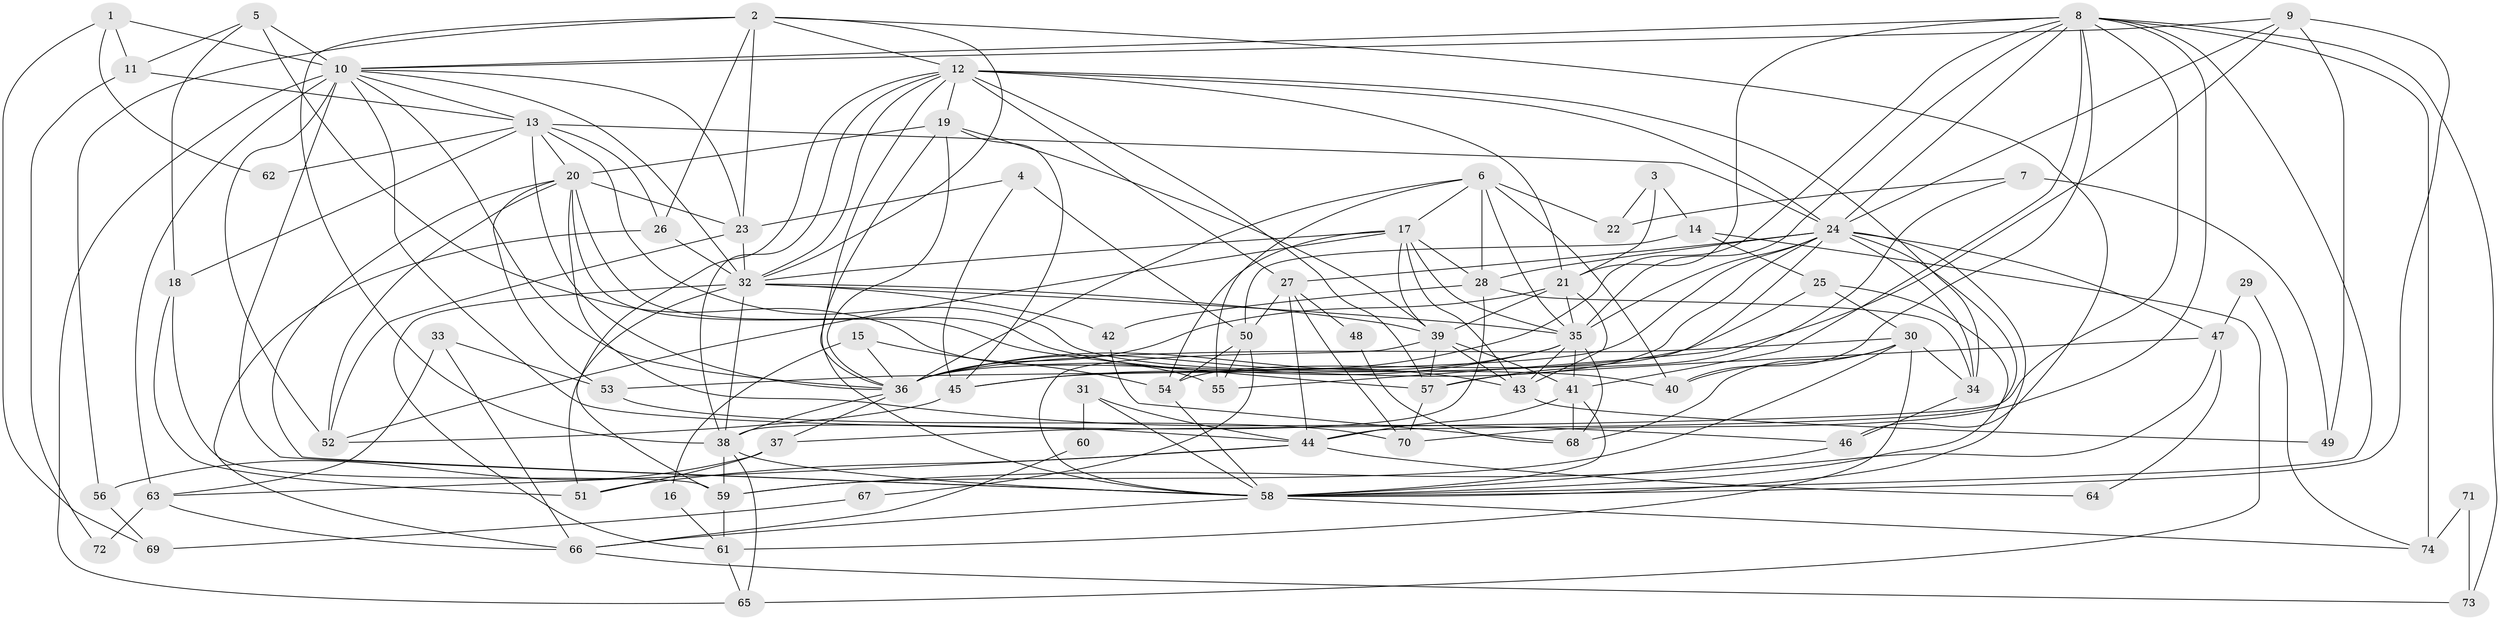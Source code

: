 // original degree distribution, {4: 0.3333333333333333, 5: 0.14965986394557823, 3: 0.2925170068027211, 6: 0.10884353741496598, 2: 0.08843537414965986, 7: 0.013605442176870748, 9: 0.006802721088435374, 8: 0.006802721088435374}
// Generated by graph-tools (version 1.1) at 2025/36/03/09/25 02:36:27]
// undirected, 74 vertices, 201 edges
graph export_dot {
graph [start="1"]
  node [color=gray90,style=filled];
  1;
  2;
  3;
  4;
  5;
  6;
  7;
  8;
  9;
  10;
  11;
  12;
  13;
  14;
  15;
  16;
  17;
  18;
  19;
  20;
  21;
  22;
  23;
  24;
  25;
  26;
  27;
  28;
  29;
  30;
  31;
  32;
  33;
  34;
  35;
  36;
  37;
  38;
  39;
  40;
  41;
  42;
  43;
  44;
  45;
  46;
  47;
  48;
  49;
  50;
  51;
  52;
  53;
  54;
  55;
  56;
  57;
  58;
  59;
  60;
  61;
  62;
  63;
  64;
  65;
  66;
  67;
  68;
  69;
  70;
  71;
  72;
  73;
  74;
  1 -- 10 [weight=1.0];
  1 -- 11 [weight=1.0];
  1 -- 62 [weight=1.0];
  1 -- 69 [weight=1.0];
  2 -- 12 [weight=1.0];
  2 -- 23 [weight=1.0];
  2 -- 26 [weight=1.0];
  2 -- 32 [weight=1.0];
  2 -- 38 [weight=1.0];
  2 -- 46 [weight=1.0];
  2 -- 56 [weight=1.0];
  3 -- 14 [weight=1.0];
  3 -- 21 [weight=1.0];
  3 -- 22 [weight=1.0];
  4 -- 23 [weight=1.0];
  4 -- 45 [weight=1.0];
  4 -- 50 [weight=1.0];
  5 -- 10 [weight=2.0];
  5 -- 11 [weight=1.0];
  5 -- 18 [weight=1.0];
  5 -- 55 [weight=1.0];
  6 -- 17 [weight=1.0];
  6 -- 22 [weight=1.0];
  6 -- 28 [weight=2.0];
  6 -- 35 [weight=1.0];
  6 -- 36 [weight=1.0];
  6 -- 40 [weight=1.0];
  6 -- 55 [weight=1.0];
  7 -- 22 [weight=1.0];
  7 -- 49 [weight=1.0];
  7 -- 57 [weight=1.0];
  8 -- 10 [weight=1.0];
  8 -- 21 [weight=2.0];
  8 -- 24 [weight=1.0];
  8 -- 35 [weight=1.0];
  8 -- 36 [weight=1.0];
  8 -- 37 [weight=1.0];
  8 -- 40 [weight=1.0];
  8 -- 41 [weight=1.0];
  8 -- 58 [weight=1.0];
  8 -- 70 [weight=1.0];
  8 -- 73 [weight=1.0];
  8 -- 74 [weight=2.0];
  9 -- 10 [weight=1.0];
  9 -- 24 [weight=1.0];
  9 -- 49 [weight=1.0];
  9 -- 55 [weight=1.0];
  9 -- 58 [weight=1.0];
  10 -- 13 [weight=1.0];
  10 -- 23 [weight=1.0];
  10 -- 32 [weight=1.0];
  10 -- 36 [weight=1.0];
  10 -- 44 [weight=1.0];
  10 -- 52 [weight=1.0];
  10 -- 58 [weight=1.0];
  10 -- 63 [weight=2.0];
  10 -- 65 [weight=1.0];
  11 -- 13 [weight=1.0];
  11 -- 72 [weight=1.0];
  12 -- 19 [weight=1.0];
  12 -- 21 [weight=1.0];
  12 -- 24 [weight=1.0];
  12 -- 27 [weight=2.0];
  12 -- 32 [weight=2.0];
  12 -- 34 [weight=3.0];
  12 -- 36 [weight=1.0];
  12 -- 38 [weight=2.0];
  12 -- 57 [weight=1.0];
  12 -- 59 [weight=1.0];
  13 -- 18 [weight=1.0];
  13 -- 20 [weight=1.0];
  13 -- 24 [weight=1.0];
  13 -- 26 [weight=1.0];
  13 -- 36 [weight=1.0];
  13 -- 40 [weight=1.0];
  13 -- 62 [weight=1.0];
  14 -- 25 [weight=1.0];
  14 -- 50 [weight=1.0];
  14 -- 65 [weight=1.0];
  15 -- 16 [weight=1.0];
  15 -- 36 [weight=1.0];
  15 -- 54 [weight=1.0];
  16 -- 61 [weight=1.0];
  17 -- 28 [weight=1.0];
  17 -- 32 [weight=1.0];
  17 -- 35 [weight=1.0];
  17 -- 39 [weight=1.0];
  17 -- 43 [weight=1.0];
  17 -- 52 [weight=1.0];
  17 -- 54 [weight=1.0];
  18 -- 51 [weight=1.0];
  18 -- 59 [weight=1.0];
  19 -- 20 [weight=1.0];
  19 -- 36 [weight=1.0];
  19 -- 39 [weight=1.0];
  19 -- 45 [weight=1.0];
  19 -- 58 [weight=1.0];
  20 -- 23 [weight=1.0];
  20 -- 43 [weight=1.0];
  20 -- 46 [weight=1.0];
  20 -- 52 [weight=1.0];
  20 -- 53 [weight=1.0];
  20 -- 57 [weight=1.0];
  20 -- 58 [weight=1.0];
  21 -- 35 [weight=1.0];
  21 -- 36 [weight=1.0];
  21 -- 39 [weight=1.0];
  21 -- 43 [weight=1.0];
  23 -- 32 [weight=1.0];
  23 -- 52 [weight=1.0];
  24 -- 27 [weight=1.0];
  24 -- 28 [weight=1.0];
  24 -- 34 [weight=1.0];
  24 -- 35 [weight=2.0];
  24 -- 36 [weight=1.0];
  24 -- 44 [weight=1.0];
  24 -- 47 [weight=1.0];
  24 -- 53 [weight=1.0];
  24 -- 54 [weight=1.0];
  24 -- 58 [weight=1.0];
  25 -- 30 [weight=1.0];
  25 -- 45 [weight=1.0];
  25 -- 58 [weight=1.0];
  26 -- 32 [weight=1.0];
  26 -- 66 [weight=1.0];
  27 -- 44 [weight=1.0];
  27 -- 48 [weight=1.0];
  27 -- 50 [weight=1.0];
  27 -- 70 [weight=1.0];
  28 -- 34 [weight=1.0];
  28 -- 38 [weight=1.0];
  28 -- 42 [weight=1.0];
  29 -- 47 [weight=1.0];
  29 -- 74 [weight=1.0];
  30 -- 34 [weight=1.0];
  30 -- 36 [weight=2.0];
  30 -- 40 [weight=1.0];
  30 -- 59 [weight=1.0];
  30 -- 61 [weight=1.0];
  30 -- 68 [weight=1.0];
  31 -- 44 [weight=1.0];
  31 -- 58 [weight=1.0];
  31 -- 60 [weight=1.0];
  32 -- 35 [weight=1.0];
  32 -- 38 [weight=2.0];
  32 -- 39 [weight=2.0];
  32 -- 42 [weight=1.0];
  32 -- 51 [weight=1.0];
  32 -- 61 [weight=1.0];
  33 -- 53 [weight=1.0];
  33 -- 63 [weight=1.0];
  33 -- 66 [weight=1.0];
  34 -- 46 [weight=1.0];
  35 -- 36 [weight=3.0];
  35 -- 41 [weight=1.0];
  35 -- 43 [weight=1.0];
  35 -- 45 [weight=1.0];
  35 -- 68 [weight=1.0];
  36 -- 37 [weight=1.0];
  36 -- 38 [weight=1.0];
  37 -- 51 [weight=1.0];
  37 -- 56 [weight=1.0];
  38 -- 58 [weight=1.0];
  38 -- 59 [weight=1.0];
  38 -- 65 [weight=1.0];
  39 -- 41 [weight=1.0];
  39 -- 43 [weight=1.0];
  39 -- 57 [weight=1.0];
  39 -- 58 [weight=1.0];
  41 -- 44 [weight=1.0];
  41 -- 58 [weight=1.0];
  41 -- 68 [weight=1.0];
  42 -- 68 [weight=1.0];
  43 -- 49 [weight=1.0];
  44 -- 51 [weight=1.0];
  44 -- 63 [weight=1.0];
  44 -- 64 [weight=1.0];
  45 -- 52 [weight=3.0];
  46 -- 58 [weight=1.0];
  47 -- 57 [weight=1.0];
  47 -- 59 [weight=1.0];
  47 -- 64 [weight=1.0];
  48 -- 68 [weight=1.0];
  50 -- 54 [weight=1.0];
  50 -- 55 [weight=1.0];
  50 -- 67 [weight=1.0];
  53 -- 70 [weight=1.0];
  54 -- 58 [weight=1.0];
  56 -- 69 [weight=1.0];
  57 -- 70 [weight=1.0];
  58 -- 66 [weight=1.0];
  58 -- 74 [weight=1.0];
  59 -- 61 [weight=1.0];
  60 -- 66 [weight=1.0];
  61 -- 65 [weight=1.0];
  63 -- 66 [weight=1.0];
  63 -- 72 [weight=1.0];
  66 -- 73 [weight=1.0];
  67 -- 69 [weight=1.0];
  71 -- 73 [weight=1.0];
  71 -- 74 [weight=1.0];
}

